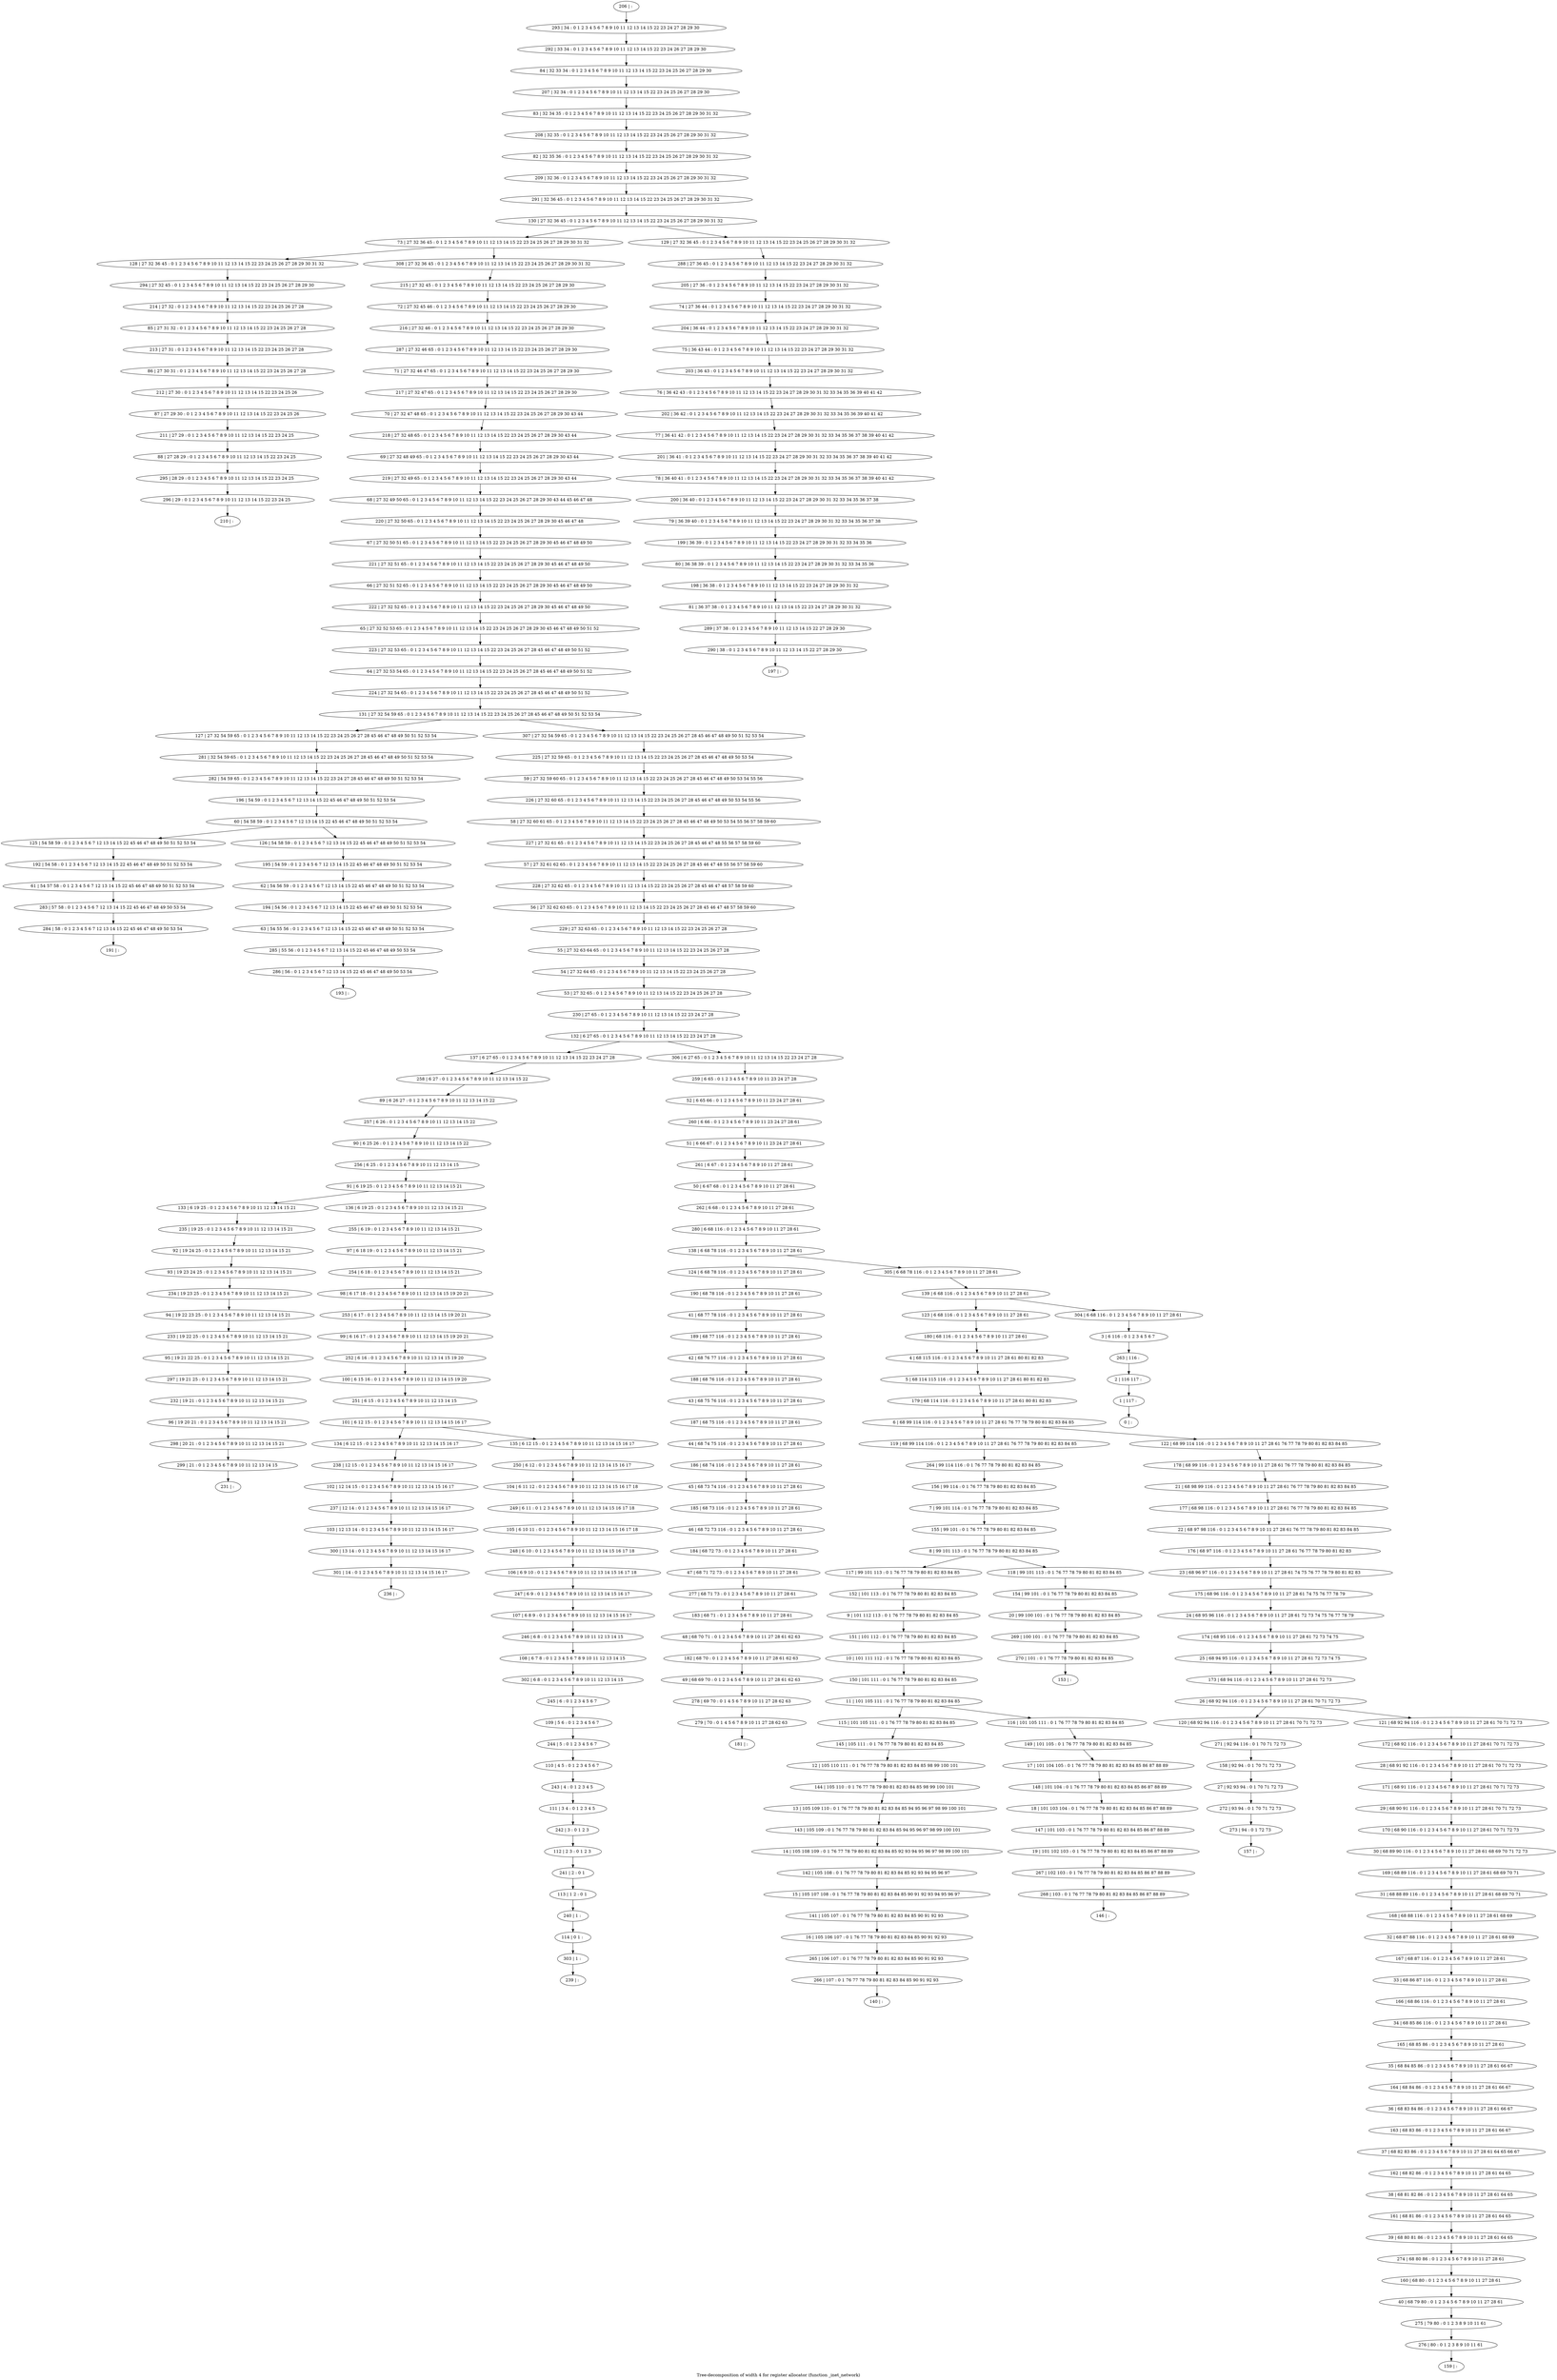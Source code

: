 digraph G {
graph [label="Tree-decomposition of width 4 for register allocator (function _inet_network)"]
0[label="0 | : "];
1[label="1 | 117 : "];
2[label="2 | 116 117 : "];
3[label="3 | 6 116 : 0 1 2 3 4 5 6 7 "];
4[label="4 | 68 115 116 : 0 1 2 3 4 5 6 7 8 9 10 11 27 28 61 80 81 82 83 "];
5[label="5 | 68 114 115 116 : 0 1 2 3 4 5 6 7 8 9 10 11 27 28 61 80 81 82 83 "];
6[label="6 | 68 99 114 116 : 0 1 2 3 4 5 6 7 8 9 10 11 27 28 61 76 77 78 79 80 81 82 83 84 85 "];
7[label="7 | 99 101 114 : 0 1 76 77 78 79 80 81 82 83 84 85 "];
8[label="8 | 99 101 113 : 0 1 76 77 78 79 80 81 82 83 84 85 "];
9[label="9 | 101 112 113 : 0 1 76 77 78 79 80 81 82 83 84 85 "];
10[label="10 | 101 111 112 : 0 1 76 77 78 79 80 81 82 83 84 85 "];
11[label="11 | 101 105 111 : 0 1 76 77 78 79 80 81 82 83 84 85 "];
12[label="12 | 105 110 111 : 0 1 76 77 78 79 80 81 82 83 84 85 98 99 100 101 "];
13[label="13 | 105 109 110 : 0 1 76 77 78 79 80 81 82 83 84 85 94 95 96 97 98 99 100 101 "];
14[label="14 | 105 108 109 : 0 1 76 77 78 79 80 81 82 83 84 85 92 93 94 95 96 97 98 99 100 101 "];
15[label="15 | 105 107 108 : 0 1 76 77 78 79 80 81 82 83 84 85 90 91 92 93 94 95 96 97 "];
16[label="16 | 105 106 107 : 0 1 76 77 78 79 80 81 82 83 84 85 90 91 92 93 "];
17[label="17 | 101 104 105 : 0 1 76 77 78 79 80 81 82 83 84 85 86 87 88 89 "];
18[label="18 | 101 103 104 : 0 1 76 77 78 79 80 81 82 83 84 85 86 87 88 89 "];
19[label="19 | 101 102 103 : 0 1 76 77 78 79 80 81 82 83 84 85 86 87 88 89 "];
20[label="20 | 99 100 101 : 0 1 76 77 78 79 80 81 82 83 84 85 "];
21[label="21 | 68 98 99 116 : 0 1 2 3 4 5 6 7 8 9 10 11 27 28 61 76 77 78 79 80 81 82 83 84 85 "];
22[label="22 | 68 97 98 116 : 0 1 2 3 4 5 6 7 8 9 10 11 27 28 61 76 77 78 79 80 81 82 83 84 85 "];
23[label="23 | 68 96 97 116 : 0 1 2 3 4 5 6 7 8 9 10 11 27 28 61 74 75 76 77 78 79 80 81 82 83 "];
24[label="24 | 68 95 96 116 : 0 1 2 3 4 5 6 7 8 9 10 11 27 28 61 72 73 74 75 76 77 78 79 "];
25[label="25 | 68 94 95 116 : 0 1 2 3 4 5 6 7 8 9 10 11 27 28 61 72 73 74 75 "];
26[label="26 | 68 92 94 116 : 0 1 2 3 4 5 6 7 8 9 10 11 27 28 61 70 71 72 73 "];
27[label="27 | 92 93 94 : 0 1 70 71 72 73 "];
28[label="28 | 68 91 92 116 : 0 1 2 3 4 5 6 7 8 9 10 11 27 28 61 70 71 72 73 "];
29[label="29 | 68 90 91 116 : 0 1 2 3 4 5 6 7 8 9 10 11 27 28 61 70 71 72 73 "];
30[label="30 | 68 89 90 116 : 0 1 2 3 4 5 6 7 8 9 10 11 27 28 61 68 69 70 71 72 73 "];
31[label="31 | 68 88 89 116 : 0 1 2 3 4 5 6 7 8 9 10 11 27 28 61 68 69 70 71 "];
32[label="32 | 68 87 88 116 : 0 1 2 3 4 5 6 7 8 9 10 11 27 28 61 68 69 "];
33[label="33 | 68 86 87 116 : 0 1 2 3 4 5 6 7 8 9 10 11 27 28 61 "];
34[label="34 | 68 85 86 116 : 0 1 2 3 4 5 6 7 8 9 10 11 27 28 61 "];
35[label="35 | 68 84 85 86 : 0 1 2 3 4 5 6 7 8 9 10 11 27 28 61 66 67 "];
36[label="36 | 68 83 84 86 : 0 1 2 3 4 5 6 7 8 9 10 11 27 28 61 66 67 "];
37[label="37 | 68 82 83 86 : 0 1 2 3 4 5 6 7 8 9 10 11 27 28 61 64 65 66 67 "];
38[label="38 | 68 81 82 86 : 0 1 2 3 4 5 6 7 8 9 10 11 27 28 61 64 65 "];
39[label="39 | 68 80 81 86 : 0 1 2 3 4 5 6 7 8 9 10 11 27 28 61 64 65 "];
40[label="40 | 68 79 80 : 0 1 2 3 4 5 6 7 8 9 10 11 27 28 61 "];
41[label="41 | 68 77 78 116 : 0 1 2 3 4 5 6 7 8 9 10 11 27 28 61 "];
42[label="42 | 68 76 77 116 : 0 1 2 3 4 5 6 7 8 9 10 11 27 28 61 "];
43[label="43 | 68 75 76 116 : 0 1 2 3 4 5 6 7 8 9 10 11 27 28 61 "];
44[label="44 | 68 74 75 116 : 0 1 2 3 4 5 6 7 8 9 10 11 27 28 61 "];
45[label="45 | 68 73 74 116 : 0 1 2 3 4 5 6 7 8 9 10 11 27 28 61 "];
46[label="46 | 68 72 73 116 : 0 1 2 3 4 5 6 7 8 9 10 11 27 28 61 "];
47[label="47 | 68 71 72 73 : 0 1 2 3 4 5 6 7 8 9 10 11 27 28 61 "];
48[label="48 | 68 70 71 : 0 1 2 3 4 5 6 7 8 9 10 11 27 28 61 62 63 "];
49[label="49 | 68 69 70 : 0 1 2 3 4 5 6 7 8 9 10 11 27 28 61 62 63 "];
50[label="50 | 6 67 68 : 0 1 2 3 4 5 6 7 8 9 10 11 27 28 61 "];
51[label="51 | 6 66 67 : 0 1 2 3 4 5 6 7 8 9 10 11 23 24 27 28 61 "];
52[label="52 | 6 65 66 : 0 1 2 3 4 5 6 7 8 9 10 11 23 24 27 28 61 "];
53[label="53 | 27 32 65 : 0 1 2 3 4 5 6 7 8 9 10 11 12 13 14 15 22 23 24 25 26 27 28 "];
54[label="54 | 27 32 64 65 : 0 1 2 3 4 5 6 7 8 9 10 11 12 13 14 15 22 23 24 25 26 27 28 "];
55[label="55 | 27 32 63 64 65 : 0 1 2 3 4 5 6 7 8 9 10 11 12 13 14 15 22 23 24 25 26 27 28 "];
56[label="56 | 27 32 62 63 65 : 0 1 2 3 4 5 6 7 8 9 10 11 12 13 14 15 22 23 24 25 26 27 28 45 46 47 48 57 58 59 60 "];
57[label="57 | 27 32 61 62 65 : 0 1 2 3 4 5 6 7 8 9 10 11 12 13 14 15 22 23 24 25 26 27 28 45 46 47 48 55 56 57 58 59 60 "];
58[label="58 | 27 32 60 61 65 : 0 1 2 3 4 5 6 7 8 9 10 11 12 13 14 15 22 23 24 25 26 27 28 45 46 47 48 49 50 53 54 55 56 57 58 59 60 "];
59[label="59 | 27 32 59 60 65 : 0 1 2 3 4 5 6 7 8 9 10 11 12 13 14 15 22 23 24 25 26 27 28 45 46 47 48 49 50 53 54 55 56 "];
60[label="60 | 54 58 59 : 0 1 2 3 4 5 6 7 12 13 14 15 22 45 46 47 48 49 50 51 52 53 54 "];
61[label="61 | 54 57 58 : 0 1 2 3 4 5 6 7 12 13 14 15 22 45 46 47 48 49 50 51 52 53 54 "];
62[label="62 | 54 56 59 : 0 1 2 3 4 5 6 7 12 13 14 15 22 45 46 47 48 49 50 51 52 53 54 "];
63[label="63 | 54 55 56 : 0 1 2 3 4 5 6 7 12 13 14 15 22 45 46 47 48 49 50 51 52 53 54 "];
64[label="64 | 27 32 53 54 65 : 0 1 2 3 4 5 6 7 8 9 10 11 12 13 14 15 22 23 24 25 26 27 28 45 46 47 48 49 50 51 52 "];
65[label="65 | 27 32 52 53 65 : 0 1 2 3 4 5 6 7 8 9 10 11 12 13 14 15 22 23 24 25 26 27 28 29 30 45 46 47 48 49 50 51 52 "];
66[label="66 | 27 32 51 52 65 : 0 1 2 3 4 5 6 7 8 9 10 11 12 13 14 15 22 23 24 25 26 27 28 29 30 45 46 47 48 49 50 "];
67[label="67 | 27 32 50 51 65 : 0 1 2 3 4 5 6 7 8 9 10 11 12 13 14 15 22 23 24 25 26 27 28 29 30 45 46 47 48 49 50 "];
68[label="68 | 27 32 49 50 65 : 0 1 2 3 4 5 6 7 8 9 10 11 12 13 14 15 22 23 24 25 26 27 28 29 30 43 44 45 46 47 48 "];
69[label="69 | 27 32 48 49 65 : 0 1 2 3 4 5 6 7 8 9 10 11 12 13 14 15 22 23 24 25 26 27 28 29 30 43 44 "];
70[label="70 | 27 32 47 48 65 : 0 1 2 3 4 5 6 7 8 9 10 11 12 13 14 15 22 23 24 25 26 27 28 29 30 43 44 "];
71[label="71 | 27 32 46 47 65 : 0 1 2 3 4 5 6 7 8 9 10 11 12 13 14 15 22 23 24 25 26 27 28 29 30 "];
72[label="72 | 27 32 45 46 : 0 1 2 3 4 5 6 7 8 9 10 11 12 13 14 15 22 23 24 25 26 27 28 29 30 "];
73[label="73 | 27 32 36 45 : 0 1 2 3 4 5 6 7 8 9 10 11 12 13 14 15 22 23 24 25 26 27 28 29 30 31 32 "];
74[label="74 | 27 36 44 : 0 1 2 3 4 5 6 7 8 9 10 11 12 13 14 15 22 23 24 27 28 29 30 31 32 "];
75[label="75 | 36 43 44 : 0 1 2 3 4 5 6 7 8 9 10 11 12 13 14 15 22 23 24 27 28 29 30 31 32 "];
76[label="76 | 36 42 43 : 0 1 2 3 4 5 6 7 8 9 10 11 12 13 14 15 22 23 24 27 28 29 30 31 32 33 34 35 36 39 40 41 42 "];
77[label="77 | 36 41 42 : 0 1 2 3 4 5 6 7 8 9 10 11 12 13 14 15 22 23 24 27 28 29 30 31 32 33 34 35 36 37 38 39 40 41 42 "];
78[label="78 | 36 40 41 : 0 1 2 3 4 5 6 7 8 9 10 11 12 13 14 15 22 23 24 27 28 29 30 31 32 33 34 35 36 37 38 39 40 41 42 "];
79[label="79 | 36 39 40 : 0 1 2 3 4 5 6 7 8 9 10 11 12 13 14 15 22 23 24 27 28 29 30 31 32 33 34 35 36 37 38 "];
80[label="80 | 36 38 39 : 0 1 2 3 4 5 6 7 8 9 10 11 12 13 14 15 22 23 24 27 28 29 30 31 32 33 34 35 36 "];
81[label="81 | 36 37 38 : 0 1 2 3 4 5 6 7 8 9 10 11 12 13 14 15 22 23 24 27 28 29 30 31 32 "];
82[label="82 | 32 35 36 : 0 1 2 3 4 5 6 7 8 9 10 11 12 13 14 15 22 23 24 25 26 27 28 29 30 31 32 "];
83[label="83 | 32 34 35 : 0 1 2 3 4 5 6 7 8 9 10 11 12 13 14 15 22 23 24 25 26 27 28 29 30 31 32 "];
84[label="84 | 32 33 34 : 0 1 2 3 4 5 6 7 8 9 10 11 12 13 14 15 22 23 24 25 26 27 28 29 30 "];
85[label="85 | 27 31 32 : 0 1 2 3 4 5 6 7 8 9 10 11 12 13 14 15 22 23 24 25 26 27 28 "];
86[label="86 | 27 30 31 : 0 1 2 3 4 5 6 7 8 9 10 11 12 13 14 15 22 23 24 25 26 27 28 "];
87[label="87 | 27 29 30 : 0 1 2 3 4 5 6 7 8 9 10 11 12 13 14 15 22 23 24 25 26 "];
88[label="88 | 27 28 29 : 0 1 2 3 4 5 6 7 8 9 10 11 12 13 14 15 22 23 24 25 "];
89[label="89 | 6 26 27 : 0 1 2 3 4 5 6 7 8 9 10 11 12 13 14 15 22 "];
90[label="90 | 6 25 26 : 0 1 2 3 4 5 6 7 8 9 10 11 12 13 14 15 22 "];
91[label="91 | 6 19 25 : 0 1 2 3 4 5 6 7 8 9 10 11 12 13 14 15 21 "];
92[label="92 | 19 24 25 : 0 1 2 3 4 5 6 7 8 9 10 11 12 13 14 15 21 "];
93[label="93 | 19 23 24 25 : 0 1 2 3 4 5 6 7 8 9 10 11 12 13 14 15 21 "];
94[label="94 | 19 22 23 25 : 0 1 2 3 4 5 6 7 8 9 10 11 12 13 14 15 21 "];
95[label="95 | 19 21 22 25 : 0 1 2 3 4 5 6 7 8 9 10 11 12 13 14 15 21 "];
96[label="96 | 19 20 21 : 0 1 2 3 4 5 6 7 8 9 10 11 12 13 14 15 21 "];
97[label="97 | 6 18 19 : 0 1 2 3 4 5 6 7 8 9 10 11 12 13 14 15 21 "];
98[label="98 | 6 17 18 : 0 1 2 3 4 5 6 7 8 9 10 11 12 13 14 15 19 20 21 "];
99[label="99 | 6 16 17 : 0 1 2 3 4 5 6 7 8 9 10 11 12 13 14 15 19 20 21 "];
100[label="100 | 6 15 16 : 0 1 2 3 4 5 6 7 8 9 10 11 12 13 14 15 19 20 "];
101[label="101 | 6 12 15 : 0 1 2 3 4 5 6 7 8 9 10 11 12 13 14 15 16 17 "];
102[label="102 | 12 14 15 : 0 1 2 3 4 5 6 7 8 9 10 11 12 13 14 15 16 17 "];
103[label="103 | 12 13 14 : 0 1 2 3 4 5 6 7 8 9 10 11 12 13 14 15 16 17 "];
104[label="104 | 6 11 12 : 0 1 2 3 4 5 6 7 8 9 10 11 12 13 14 15 16 17 18 "];
105[label="105 | 6 10 11 : 0 1 2 3 4 5 6 7 8 9 10 11 12 13 14 15 16 17 18 "];
106[label="106 | 6 9 10 : 0 1 2 3 4 5 6 7 8 9 10 11 12 13 14 15 16 17 18 "];
107[label="107 | 6 8 9 : 0 1 2 3 4 5 6 7 8 9 10 11 12 13 14 15 16 17 "];
108[label="108 | 6 7 8 : 0 1 2 3 4 5 6 7 8 9 10 11 12 13 14 15 "];
109[label="109 | 5 6 : 0 1 2 3 4 5 6 7 "];
110[label="110 | 4 5 : 0 1 2 3 4 5 6 7 "];
111[label="111 | 3 4 : 0 1 2 3 4 5 "];
112[label="112 | 2 3 : 0 1 2 3 "];
113[label="113 | 1 2 : 0 1 "];
114[label="114 | 0 1 : "];
115[label="115 | 101 105 111 : 0 1 76 77 78 79 80 81 82 83 84 85 "];
116[label="116 | 101 105 111 : 0 1 76 77 78 79 80 81 82 83 84 85 "];
117[label="117 | 99 101 113 : 0 1 76 77 78 79 80 81 82 83 84 85 "];
118[label="118 | 99 101 113 : 0 1 76 77 78 79 80 81 82 83 84 85 "];
119[label="119 | 68 99 114 116 : 0 1 2 3 4 5 6 7 8 9 10 11 27 28 61 76 77 78 79 80 81 82 83 84 85 "];
120[label="120 | 68 92 94 116 : 0 1 2 3 4 5 6 7 8 9 10 11 27 28 61 70 71 72 73 "];
121[label="121 | 68 92 94 116 : 0 1 2 3 4 5 6 7 8 9 10 11 27 28 61 70 71 72 73 "];
122[label="122 | 68 99 114 116 : 0 1 2 3 4 5 6 7 8 9 10 11 27 28 61 76 77 78 79 80 81 82 83 84 85 "];
123[label="123 | 6 68 116 : 0 1 2 3 4 5 6 7 8 9 10 11 27 28 61 "];
124[label="124 | 6 68 78 116 : 0 1 2 3 4 5 6 7 8 9 10 11 27 28 61 "];
125[label="125 | 54 58 59 : 0 1 2 3 4 5 6 7 12 13 14 15 22 45 46 47 48 49 50 51 52 53 54 "];
126[label="126 | 54 58 59 : 0 1 2 3 4 5 6 7 12 13 14 15 22 45 46 47 48 49 50 51 52 53 54 "];
127[label="127 | 27 32 54 59 65 : 0 1 2 3 4 5 6 7 8 9 10 11 12 13 14 15 22 23 24 25 26 27 28 45 46 47 48 49 50 51 52 53 54 "];
128[label="128 | 27 32 36 45 : 0 1 2 3 4 5 6 7 8 9 10 11 12 13 14 15 22 23 24 25 26 27 28 29 30 31 32 "];
129[label="129 | 27 32 36 45 : 0 1 2 3 4 5 6 7 8 9 10 11 12 13 14 15 22 23 24 25 26 27 28 29 30 31 32 "];
130[label="130 | 27 32 36 45 : 0 1 2 3 4 5 6 7 8 9 10 11 12 13 14 15 22 23 24 25 26 27 28 29 30 31 32 "];
131[label="131 | 27 32 54 59 65 : 0 1 2 3 4 5 6 7 8 9 10 11 12 13 14 15 22 23 24 25 26 27 28 45 46 47 48 49 50 51 52 53 54 "];
132[label="132 | 6 27 65 : 0 1 2 3 4 5 6 7 8 9 10 11 12 13 14 15 22 23 24 27 28 "];
133[label="133 | 6 19 25 : 0 1 2 3 4 5 6 7 8 9 10 11 12 13 14 15 21 "];
134[label="134 | 6 12 15 : 0 1 2 3 4 5 6 7 8 9 10 11 12 13 14 15 16 17 "];
135[label="135 | 6 12 15 : 0 1 2 3 4 5 6 7 8 9 10 11 12 13 14 15 16 17 "];
136[label="136 | 6 19 25 : 0 1 2 3 4 5 6 7 8 9 10 11 12 13 14 15 21 "];
137[label="137 | 6 27 65 : 0 1 2 3 4 5 6 7 8 9 10 11 12 13 14 15 22 23 24 27 28 "];
138[label="138 | 6 68 78 116 : 0 1 2 3 4 5 6 7 8 9 10 11 27 28 61 "];
139[label="139 | 6 68 116 : 0 1 2 3 4 5 6 7 8 9 10 11 27 28 61 "];
140[label="140 | : "];
141[label="141 | 105 107 : 0 1 76 77 78 79 80 81 82 83 84 85 90 91 92 93 "];
142[label="142 | 105 108 : 0 1 76 77 78 79 80 81 82 83 84 85 92 93 94 95 96 97 "];
143[label="143 | 105 109 : 0 1 76 77 78 79 80 81 82 83 84 85 94 95 96 97 98 99 100 101 "];
144[label="144 | 105 110 : 0 1 76 77 78 79 80 81 82 83 84 85 98 99 100 101 "];
145[label="145 | 105 111 : 0 1 76 77 78 79 80 81 82 83 84 85 "];
146[label="146 | : "];
147[label="147 | 101 103 : 0 1 76 77 78 79 80 81 82 83 84 85 86 87 88 89 "];
148[label="148 | 101 104 : 0 1 76 77 78 79 80 81 82 83 84 85 86 87 88 89 "];
149[label="149 | 101 105 : 0 1 76 77 78 79 80 81 82 83 84 85 "];
150[label="150 | 101 111 : 0 1 76 77 78 79 80 81 82 83 84 85 "];
151[label="151 | 101 112 : 0 1 76 77 78 79 80 81 82 83 84 85 "];
152[label="152 | 101 113 : 0 1 76 77 78 79 80 81 82 83 84 85 "];
153[label="153 | : "];
154[label="154 | 99 101 : 0 1 76 77 78 79 80 81 82 83 84 85 "];
155[label="155 | 99 101 : 0 1 76 77 78 79 80 81 82 83 84 85 "];
156[label="156 | 99 114 : 0 1 76 77 78 79 80 81 82 83 84 85 "];
157[label="157 | : "];
158[label="158 | 92 94 : 0 1 70 71 72 73 "];
159[label="159 | : "];
160[label="160 | 68 80 : 0 1 2 3 4 5 6 7 8 9 10 11 27 28 61 "];
161[label="161 | 68 81 86 : 0 1 2 3 4 5 6 7 8 9 10 11 27 28 61 64 65 "];
162[label="162 | 68 82 86 : 0 1 2 3 4 5 6 7 8 9 10 11 27 28 61 64 65 "];
163[label="163 | 68 83 86 : 0 1 2 3 4 5 6 7 8 9 10 11 27 28 61 66 67 "];
164[label="164 | 68 84 86 : 0 1 2 3 4 5 6 7 8 9 10 11 27 28 61 66 67 "];
165[label="165 | 68 85 86 : 0 1 2 3 4 5 6 7 8 9 10 11 27 28 61 "];
166[label="166 | 68 86 116 : 0 1 2 3 4 5 6 7 8 9 10 11 27 28 61 "];
167[label="167 | 68 87 116 : 0 1 2 3 4 5 6 7 8 9 10 11 27 28 61 "];
168[label="168 | 68 88 116 : 0 1 2 3 4 5 6 7 8 9 10 11 27 28 61 68 69 "];
169[label="169 | 68 89 116 : 0 1 2 3 4 5 6 7 8 9 10 11 27 28 61 68 69 70 71 "];
170[label="170 | 68 90 116 : 0 1 2 3 4 5 6 7 8 9 10 11 27 28 61 70 71 72 73 "];
171[label="171 | 68 91 116 : 0 1 2 3 4 5 6 7 8 9 10 11 27 28 61 70 71 72 73 "];
172[label="172 | 68 92 116 : 0 1 2 3 4 5 6 7 8 9 10 11 27 28 61 70 71 72 73 "];
173[label="173 | 68 94 116 : 0 1 2 3 4 5 6 7 8 9 10 11 27 28 61 72 73 "];
174[label="174 | 68 95 116 : 0 1 2 3 4 5 6 7 8 9 10 11 27 28 61 72 73 74 75 "];
175[label="175 | 68 96 116 : 0 1 2 3 4 5 6 7 8 9 10 11 27 28 61 74 75 76 77 78 79 "];
176[label="176 | 68 97 116 : 0 1 2 3 4 5 6 7 8 9 10 11 27 28 61 76 77 78 79 80 81 82 83 "];
177[label="177 | 68 98 116 : 0 1 2 3 4 5 6 7 8 9 10 11 27 28 61 76 77 78 79 80 81 82 83 84 85 "];
178[label="178 | 68 99 116 : 0 1 2 3 4 5 6 7 8 9 10 11 27 28 61 76 77 78 79 80 81 82 83 84 85 "];
179[label="179 | 68 114 116 : 0 1 2 3 4 5 6 7 8 9 10 11 27 28 61 80 81 82 83 "];
180[label="180 | 68 116 : 0 1 2 3 4 5 6 7 8 9 10 11 27 28 61 "];
181[label="181 | : "];
182[label="182 | 68 70 : 0 1 2 3 4 5 6 7 8 9 10 11 27 28 61 62 63 "];
183[label="183 | 68 71 : 0 1 2 3 4 5 6 7 8 9 10 11 27 28 61 "];
184[label="184 | 68 72 73 : 0 1 2 3 4 5 6 7 8 9 10 11 27 28 61 "];
185[label="185 | 68 73 116 : 0 1 2 3 4 5 6 7 8 9 10 11 27 28 61 "];
186[label="186 | 68 74 116 : 0 1 2 3 4 5 6 7 8 9 10 11 27 28 61 "];
187[label="187 | 68 75 116 : 0 1 2 3 4 5 6 7 8 9 10 11 27 28 61 "];
188[label="188 | 68 76 116 : 0 1 2 3 4 5 6 7 8 9 10 11 27 28 61 "];
189[label="189 | 68 77 116 : 0 1 2 3 4 5 6 7 8 9 10 11 27 28 61 "];
190[label="190 | 68 78 116 : 0 1 2 3 4 5 6 7 8 9 10 11 27 28 61 "];
191[label="191 | : "];
192[label="192 | 54 58 : 0 1 2 3 4 5 6 7 12 13 14 15 22 45 46 47 48 49 50 51 52 53 54 "];
193[label="193 | : "];
194[label="194 | 54 56 : 0 1 2 3 4 5 6 7 12 13 14 15 22 45 46 47 48 49 50 51 52 53 54 "];
195[label="195 | 54 59 : 0 1 2 3 4 5 6 7 12 13 14 15 22 45 46 47 48 49 50 51 52 53 54 "];
196[label="196 | 54 59 : 0 1 2 3 4 5 6 7 12 13 14 15 22 45 46 47 48 49 50 51 52 53 54 "];
197[label="197 | : "];
198[label="198 | 36 38 : 0 1 2 3 4 5 6 7 8 9 10 11 12 13 14 15 22 23 24 27 28 29 30 31 32 "];
199[label="199 | 36 39 : 0 1 2 3 4 5 6 7 8 9 10 11 12 13 14 15 22 23 24 27 28 29 30 31 32 33 34 35 36 "];
200[label="200 | 36 40 : 0 1 2 3 4 5 6 7 8 9 10 11 12 13 14 15 22 23 24 27 28 29 30 31 32 33 34 35 36 37 38 "];
201[label="201 | 36 41 : 0 1 2 3 4 5 6 7 8 9 10 11 12 13 14 15 22 23 24 27 28 29 30 31 32 33 34 35 36 37 38 39 40 41 42 "];
202[label="202 | 36 42 : 0 1 2 3 4 5 6 7 8 9 10 11 12 13 14 15 22 23 24 27 28 29 30 31 32 33 34 35 36 39 40 41 42 "];
203[label="203 | 36 43 : 0 1 2 3 4 5 6 7 8 9 10 11 12 13 14 15 22 23 24 27 28 29 30 31 32 "];
204[label="204 | 36 44 : 0 1 2 3 4 5 6 7 8 9 10 11 12 13 14 15 22 23 24 27 28 29 30 31 32 "];
205[label="205 | 27 36 : 0 1 2 3 4 5 6 7 8 9 10 11 12 13 14 15 22 23 24 27 28 29 30 31 32 "];
206[label="206 | : "];
207[label="207 | 32 34 : 0 1 2 3 4 5 6 7 8 9 10 11 12 13 14 15 22 23 24 25 26 27 28 29 30 "];
208[label="208 | 32 35 : 0 1 2 3 4 5 6 7 8 9 10 11 12 13 14 15 22 23 24 25 26 27 28 29 30 31 32 "];
209[label="209 | 32 36 : 0 1 2 3 4 5 6 7 8 9 10 11 12 13 14 15 22 23 24 25 26 27 28 29 30 31 32 "];
210[label="210 | : "];
211[label="211 | 27 29 : 0 1 2 3 4 5 6 7 8 9 10 11 12 13 14 15 22 23 24 25 "];
212[label="212 | 27 30 : 0 1 2 3 4 5 6 7 8 9 10 11 12 13 14 15 22 23 24 25 26 "];
213[label="213 | 27 31 : 0 1 2 3 4 5 6 7 8 9 10 11 12 13 14 15 22 23 24 25 26 27 28 "];
214[label="214 | 27 32 : 0 1 2 3 4 5 6 7 8 9 10 11 12 13 14 15 22 23 24 25 26 27 28 "];
215[label="215 | 27 32 45 : 0 1 2 3 4 5 6 7 8 9 10 11 12 13 14 15 22 23 24 25 26 27 28 29 30 "];
216[label="216 | 27 32 46 : 0 1 2 3 4 5 6 7 8 9 10 11 12 13 14 15 22 23 24 25 26 27 28 29 30 "];
217[label="217 | 27 32 47 65 : 0 1 2 3 4 5 6 7 8 9 10 11 12 13 14 15 22 23 24 25 26 27 28 29 30 "];
218[label="218 | 27 32 48 65 : 0 1 2 3 4 5 6 7 8 9 10 11 12 13 14 15 22 23 24 25 26 27 28 29 30 43 44 "];
219[label="219 | 27 32 49 65 : 0 1 2 3 4 5 6 7 8 9 10 11 12 13 14 15 22 23 24 25 26 27 28 29 30 43 44 "];
220[label="220 | 27 32 50 65 : 0 1 2 3 4 5 6 7 8 9 10 11 12 13 14 15 22 23 24 25 26 27 28 29 30 45 46 47 48 "];
221[label="221 | 27 32 51 65 : 0 1 2 3 4 5 6 7 8 9 10 11 12 13 14 15 22 23 24 25 26 27 28 29 30 45 46 47 48 49 50 "];
222[label="222 | 27 32 52 65 : 0 1 2 3 4 5 6 7 8 9 10 11 12 13 14 15 22 23 24 25 26 27 28 29 30 45 46 47 48 49 50 "];
223[label="223 | 27 32 53 65 : 0 1 2 3 4 5 6 7 8 9 10 11 12 13 14 15 22 23 24 25 26 27 28 45 46 47 48 49 50 51 52 "];
224[label="224 | 27 32 54 65 : 0 1 2 3 4 5 6 7 8 9 10 11 12 13 14 15 22 23 24 25 26 27 28 45 46 47 48 49 50 51 52 "];
225[label="225 | 27 32 59 65 : 0 1 2 3 4 5 6 7 8 9 10 11 12 13 14 15 22 23 24 25 26 27 28 45 46 47 48 49 50 53 54 "];
226[label="226 | 27 32 60 65 : 0 1 2 3 4 5 6 7 8 9 10 11 12 13 14 15 22 23 24 25 26 27 28 45 46 47 48 49 50 53 54 55 56 "];
227[label="227 | 27 32 61 65 : 0 1 2 3 4 5 6 7 8 9 10 11 12 13 14 15 22 23 24 25 26 27 28 45 46 47 48 55 56 57 58 59 60 "];
228[label="228 | 27 32 62 65 : 0 1 2 3 4 5 6 7 8 9 10 11 12 13 14 15 22 23 24 25 26 27 28 45 46 47 48 57 58 59 60 "];
229[label="229 | 27 32 63 65 : 0 1 2 3 4 5 6 7 8 9 10 11 12 13 14 15 22 23 24 25 26 27 28 "];
230[label="230 | 27 65 : 0 1 2 3 4 5 6 7 8 9 10 11 12 13 14 15 22 23 24 27 28 "];
231[label="231 | : "];
232[label="232 | 19 21 : 0 1 2 3 4 5 6 7 8 9 10 11 12 13 14 15 21 "];
233[label="233 | 19 22 25 : 0 1 2 3 4 5 6 7 8 9 10 11 12 13 14 15 21 "];
234[label="234 | 19 23 25 : 0 1 2 3 4 5 6 7 8 9 10 11 12 13 14 15 21 "];
235[label="235 | 19 25 : 0 1 2 3 4 5 6 7 8 9 10 11 12 13 14 15 21 "];
236[label="236 | : "];
237[label="237 | 12 14 : 0 1 2 3 4 5 6 7 8 9 10 11 12 13 14 15 16 17 "];
238[label="238 | 12 15 : 0 1 2 3 4 5 6 7 8 9 10 11 12 13 14 15 16 17 "];
239[label="239 | : "];
240[label="240 | 1 : "];
241[label="241 | 2 : 0 1 "];
242[label="242 | 3 : 0 1 2 3 "];
243[label="243 | 4 : 0 1 2 3 4 5 "];
244[label="244 | 5 : 0 1 2 3 4 5 6 7 "];
245[label="245 | 6 : 0 1 2 3 4 5 6 7 "];
246[label="246 | 6 8 : 0 1 2 3 4 5 6 7 8 9 10 11 12 13 14 15 "];
247[label="247 | 6 9 : 0 1 2 3 4 5 6 7 8 9 10 11 12 13 14 15 16 17 "];
248[label="248 | 6 10 : 0 1 2 3 4 5 6 7 8 9 10 11 12 13 14 15 16 17 18 "];
249[label="249 | 6 11 : 0 1 2 3 4 5 6 7 8 9 10 11 12 13 14 15 16 17 18 "];
250[label="250 | 6 12 : 0 1 2 3 4 5 6 7 8 9 10 11 12 13 14 15 16 17 "];
251[label="251 | 6 15 : 0 1 2 3 4 5 6 7 8 9 10 11 12 13 14 15 "];
252[label="252 | 6 16 : 0 1 2 3 4 5 6 7 8 9 10 11 12 13 14 15 19 20 "];
253[label="253 | 6 17 : 0 1 2 3 4 5 6 7 8 9 10 11 12 13 14 15 19 20 21 "];
254[label="254 | 6 18 : 0 1 2 3 4 5 6 7 8 9 10 11 12 13 14 15 21 "];
255[label="255 | 6 19 : 0 1 2 3 4 5 6 7 8 9 10 11 12 13 14 15 21 "];
256[label="256 | 6 25 : 0 1 2 3 4 5 6 7 8 9 10 11 12 13 14 15 "];
257[label="257 | 6 26 : 0 1 2 3 4 5 6 7 8 9 10 11 12 13 14 15 22 "];
258[label="258 | 6 27 : 0 1 2 3 4 5 6 7 8 9 10 11 12 13 14 15 22 "];
259[label="259 | 6 65 : 0 1 2 3 4 5 6 7 8 9 10 11 23 24 27 28 "];
260[label="260 | 6 66 : 0 1 2 3 4 5 6 7 8 9 10 11 23 24 27 28 61 "];
261[label="261 | 6 67 : 0 1 2 3 4 5 6 7 8 9 10 11 27 28 61 "];
262[label="262 | 6 68 : 0 1 2 3 4 5 6 7 8 9 10 11 27 28 61 "];
263[label="263 | 116 : "];
264[label="264 | 99 114 116 : 0 1 76 77 78 79 80 81 82 83 84 85 "];
265[label="265 | 106 107 : 0 1 76 77 78 79 80 81 82 83 84 85 90 91 92 93 "];
266[label="266 | 107 : 0 1 76 77 78 79 80 81 82 83 84 85 90 91 92 93 "];
267[label="267 | 102 103 : 0 1 76 77 78 79 80 81 82 83 84 85 86 87 88 89 "];
268[label="268 | 103 : 0 1 76 77 78 79 80 81 82 83 84 85 86 87 88 89 "];
269[label="269 | 100 101 : 0 1 76 77 78 79 80 81 82 83 84 85 "];
270[label="270 | 101 : 0 1 76 77 78 79 80 81 82 83 84 85 "];
271[label="271 | 92 94 116 : 0 1 70 71 72 73 "];
272[label="272 | 93 94 : 0 1 70 71 72 73 "];
273[label="273 | 94 : 0 1 72 73 "];
274[label="274 | 68 80 86 : 0 1 2 3 4 5 6 7 8 9 10 11 27 28 61 "];
275[label="275 | 79 80 : 0 1 2 3 8 9 10 11 61 "];
276[label="276 | 80 : 0 1 2 3 8 9 10 11 61 "];
277[label="277 | 68 71 73 : 0 1 2 3 4 5 6 7 8 9 10 11 27 28 61 "];
278[label="278 | 69 70 : 0 1 4 5 6 7 8 9 10 11 27 28 62 63 "];
279[label="279 | 70 : 0 1 4 5 6 7 8 9 10 11 27 28 62 63 "];
280[label="280 | 6 68 116 : 0 1 2 3 4 5 6 7 8 9 10 11 27 28 61 "];
281[label="281 | 32 54 59 65 : 0 1 2 3 4 5 6 7 8 9 10 11 12 13 14 15 22 23 24 25 26 27 28 45 46 47 48 49 50 51 52 53 54 "];
282[label="282 | 54 59 65 : 0 1 2 3 4 5 6 7 8 9 10 11 12 13 14 15 22 23 24 27 28 45 46 47 48 49 50 51 52 53 54 "];
283[label="283 | 57 58 : 0 1 2 3 4 5 6 7 12 13 14 15 22 45 46 47 48 49 50 53 54 "];
284[label="284 | 58 : 0 1 2 3 4 5 6 7 12 13 14 15 22 45 46 47 48 49 50 53 54 "];
285[label="285 | 55 56 : 0 1 2 3 4 5 6 7 12 13 14 15 22 45 46 47 48 49 50 53 54 "];
286[label="286 | 56 : 0 1 2 3 4 5 6 7 12 13 14 15 22 45 46 47 48 49 50 53 54 "];
287[label="287 | 27 32 46 65 : 0 1 2 3 4 5 6 7 8 9 10 11 12 13 14 15 22 23 24 25 26 27 28 29 30 "];
288[label="288 | 27 36 45 : 0 1 2 3 4 5 6 7 8 9 10 11 12 13 14 15 22 23 24 27 28 29 30 31 32 "];
289[label="289 | 37 38 : 0 1 2 3 4 5 6 7 8 9 10 11 12 13 14 15 22 27 28 29 30 "];
290[label="290 | 38 : 0 1 2 3 4 5 6 7 8 9 10 11 12 13 14 15 22 27 28 29 30 "];
291[label="291 | 32 36 45 : 0 1 2 3 4 5 6 7 8 9 10 11 12 13 14 15 22 23 24 25 26 27 28 29 30 31 32 "];
292[label="292 | 33 34 : 0 1 2 3 4 5 6 7 8 9 10 11 12 13 14 15 22 23 24 26 27 28 29 30 "];
293[label="293 | 34 : 0 1 2 3 4 5 6 7 8 9 10 11 12 13 14 15 22 23 24 27 28 29 30 "];
294[label="294 | 27 32 45 : 0 1 2 3 4 5 6 7 8 9 10 11 12 13 14 15 22 23 24 25 26 27 28 29 30 "];
295[label="295 | 28 29 : 0 1 2 3 4 5 6 7 8 9 10 11 12 13 14 15 22 23 24 25 "];
296[label="296 | 29 : 0 1 2 3 4 5 6 7 8 9 10 11 12 13 14 15 22 23 24 25 "];
297[label="297 | 19 21 25 : 0 1 2 3 4 5 6 7 8 9 10 11 12 13 14 15 21 "];
298[label="298 | 20 21 : 0 1 2 3 4 5 6 7 8 9 10 11 12 13 14 15 21 "];
299[label="299 | 21 : 0 1 2 3 4 5 6 7 8 9 10 11 12 13 14 15 "];
300[label="300 | 13 14 : 0 1 2 3 4 5 6 7 8 9 10 11 12 13 14 15 16 17 "];
301[label="301 | 14 : 0 1 2 3 4 5 6 7 8 9 10 11 12 13 14 15 16 17 "];
302[label="302 | 6 8 : 0 1 2 3 4 5 6 7 8 9 10 11 12 13 14 15 "];
303[label="303 | 1 : "];
304[label="304 | 6 68 116 : 0 1 2 3 4 5 6 7 8 9 10 11 27 28 61 "];
305[label="305 | 6 68 78 116 : 0 1 2 3 4 5 6 7 8 9 10 11 27 28 61 "];
306[label="306 | 6 27 65 : 0 1 2 3 4 5 6 7 8 9 10 11 12 13 14 15 22 23 24 27 28 "];
307[label="307 | 27 32 54 59 65 : 0 1 2 3 4 5 6 7 8 9 10 11 12 13 14 15 22 23 24 25 26 27 28 45 46 47 48 49 50 51 52 53 54 "];
308[label="308 | 27 32 36 45 : 0 1 2 3 4 5 6 7 8 9 10 11 12 13 14 15 22 23 24 25 26 27 28 29 30 31 32 "];
4->5 ;
92->93 ;
11->115 ;
11->116 ;
8->117 ;
8->118 ;
6->119 ;
26->120 ;
26->121 ;
6->122 ;
60->125 ;
60->126 ;
73->128 ;
91->133 ;
101->134 ;
101->135 ;
91->136 ;
141->16 ;
15->141 ;
142->15 ;
14->142 ;
143->14 ;
13->143 ;
144->13 ;
12->144 ;
145->12 ;
115->145 ;
147->19 ;
18->147 ;
148->18 ;
17->148 ;
149->17 ;
116->149 ;
150->11 ;
10->150 ;
151->10 ;
9->151 ;
152->9 ;
117->152 ;
154->20 ;
118->154 ;
155->8 ;
7->155 ;
156->7 ;
158->27 ;
160->40 ;
161->39 ;
38->161 ;
162->38 ;
37->162 ;
163->37 ;
36->163 ;
164->36 ;
35->164 ;
165->35 ;
34->165 ;
166->34 ;
33->166 ;
167->33 ;
32->167 ;
168->32 ;
31->168 ;
169->31 ;
30->169 ;
170->30 ;
29->170 ;
171->29 ;
28->171 ;
172->28 ;
121->172 ;
173->26 ;
25->173 ;
174->25 ;
24->174 ;
175->24 ;
23->175 ;
176->23 ;
22->176 ;
177->22 ;
21->177 ;
178->21 ;
122->178 ;
179->6 ;
5->179 ;
180->4 ;
123->180 ;
182->49 ;
48->182 ;
183->48 ;
184->47 ;
46->184 ;
185->46 ;
45->185 ;
186->45 ;
44->186 ;
187->44 ;
43->187 ;
188->43 ;
42->188 ;
189->42 ;
41->189 ;
190->41 ;
124->190 ;
192->61 ;
125->192 ;
194->63 ;
62->194 ;
195->62 ;
126->195 ;
196->60 ;
198->81 ;
80->198 ;
199->80 ;
79->199 ;
200->79 ;
78->200 ;
201->78 ;
77->201 ;
202->77 ;
76->202 ;
203->76 ;
75->203 ;
204->75 ;
74->204 ;
205->74 ;
211->88 ;
87->211 ;
212->87 ;
86->212 ;
213->86 ;
85->213 ;
214->85 ;
232->96 ;
233->95 ;
94->233 ;
234->94 ;
93->234 ;
235->92 ;
133->235 ;
237->103 ;
102->237 ;
238->102 ;
134->238 ;
240->114 ;
113->240 ;
241->113 ;
112->241 ;
242->112 ;
111->242 ;
243->111 ;
110->243 ;
244->110 ;
109->244 ;
245->109 ;
246->108 ;
107->246 ;
247->107 ;
106->247 ;
248->106 ;
105->248 ;
249->105 ;
104->249 ;
250->104 ;
135->250 ;
251->101 ;
100->251 ;
252->100 ;
99->252 ;
253->99 ;
98->253 ;
254->98 ;
97->254 ;
255->97 ;
136->255 ;
256->91 ;
90->256 ;
257->90 ;
89->257 ;
258->89 ;
137->258 ;
264->156 ;
119->264 ;
16->265 ;
266->140 ;
265->266 ;
19->267 ;
268->146 ;
267->268 ;
20->269 ;
270->153 ;
269->270 ;
271->158 ;
120->271 ;
27->272 ;
273->157 ;
272->273 ;
274->160 ;
39->274 ;
40->275 ;
276->159 ;
275->276 ;
277->183 ;
47->277 ;
49->278 ;
279->181 ;
278->279 ;
127->281 ;
282->196 ;
281->282 ;
61->283 ;
284->191 ;
283->284 ;
63->285 ;
286->193 ;
285->286 ;
288->205 ;
129->288 ;
81->289 ;
290->197 ;
289->290 ;
294->214 ;
128->294 ;
88->295 ;
296->210 ;
295->296 ;
297->232 ;
95->297 ;
96->298 ;
299->231 ;
298->299 ;
103->300 ;
301->236 ;
300->301 ;
302->245 ;
108->302 ;
303->239 ;
114->303 ;
206->293 ;
293->292 ;
292->84 ;
84->207 ;
207->83 ;
83->208 ;
208->82 ;
82->209 ;
209->291 ;
291->130 ;
215->72 ;
72->216 ;
216->287 ;
287->71 ;
71->217 ;
217->70 ;
70->218 ;
218->69 ;
69->219 ;
219->68 ;
68->220 ;
220->67 ;
67->221 ;
221->66 ;
66->222 ;
222->65 ;
65->223 ;
223->64 ;
64->224 ;
224->131 ;
225->59 ;
59->226 ;
226->58 ;
58->227 ;
227->57 ;
57->228 ;
228->56 ;
56->229 ;
229->55 ;
55->54 ;
54->53 ;
53->230 ;
230->132 ;
259->52 ;
52->260 ;
260->51 ;
51->261 ;
261->50 ;
50->262 ;
262->280 ;
280->138 ;
3->263 ;
263->2 ;
2->1 ;
1->0 ;
304->3 ;
305->139 ;
306->259 ;
307->225 ;
308->215 ;
73->308 ;
139->123 ;
139->304 ;
138->124 ;
138->305 ;
132->137 ;
132->306 ;
131->127 ;
131->307 ;
130->129 ;
130->73 ;
}

